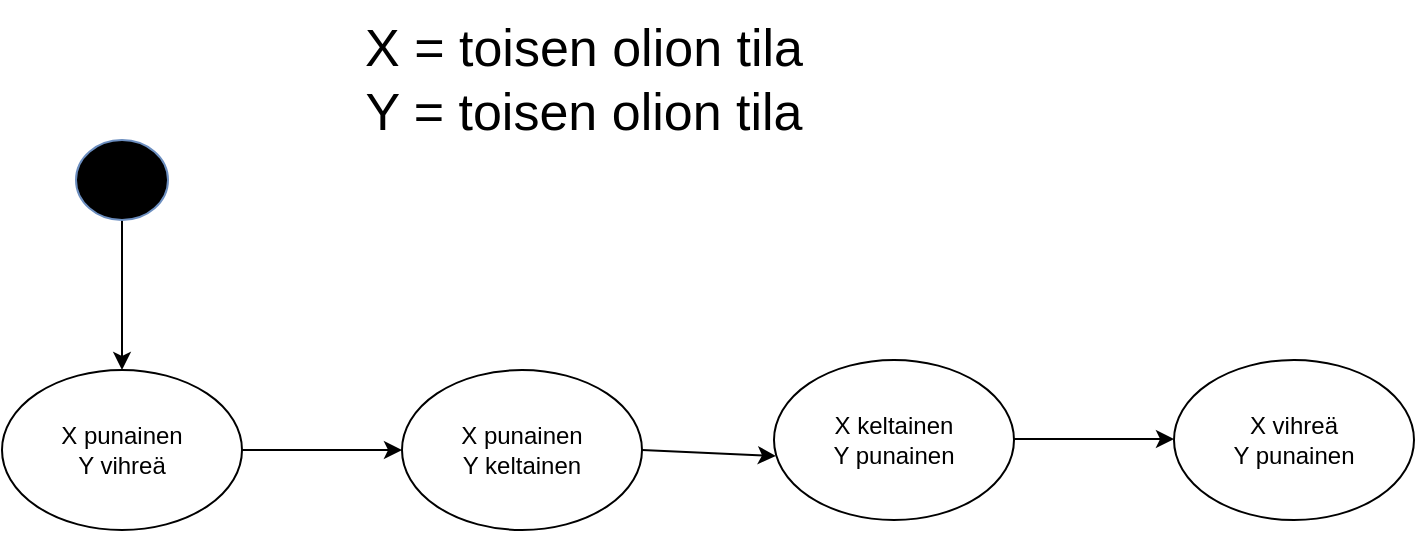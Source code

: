 <mxfile version="24.0.1" type="github">
  <diagram name="Sivu-1" id="sefcnkp7EYTjxuNCk3x6">
    <mxGraphModel dx="2074" dy="1140" grid="1" gridSize="10" guides="1" tooltips="1" connect="1" arrows="1" fold="1" page="1" pageScale="1" pageWidth="827" pageHeight="1169" math="0" shadow="0">
      <root>
        <mxCell id="0" />
        <mxCell id="1" parent="0" />
        <mxCell id="xSMgR-vUP3RUHICCVpKO-1" value="X punainen&lt;div&gt;Y vihreä&lt;/div&gt;" style="ellipse;whiteSpace=wrap;html=1;" vertex="1" parent="1">
          <mxGeometry x="94" y="495" width="120" height="80" as="geometry" />
        </mxCell>
        <mxCell id="xSMgR-vUP3RUHICCVpKO-2" value="X punainen&lt;div&gt;Y keltainen&lt;/div&gt;" style="ellipse;whiteSpace=wrap;html=1;" vertex="1" parent="1">
          <mxGeometry x="294" y="495" width="120" height="80" as="geometry" />
        </mxCell>
        <mxCell id="xSMgR-vUP3RUHICCVpKO-3" value="X keltainen&lt;div&gt;Y punainen&lt;/div&gt;" style="ellipse;whiteSpace=wrap;html=1;" vertex="1" parent="1">
          <mxGeometry x="480" y="490" width="120" height="80" as="geometry" />
        </mxCell>
        <mxCell id="xSMgR-vUP3RUHICCVpKO-5" value="" style="endArrow=classic;html=1;rounded=0;entryX=0.5;entryY=0;entryDx=0;entryDy=0;" edge="1" parent="1" target="xSMgR-vUP3RUHICCVpKO-1">
          <mxGeometry width="50" height="50" relative="1" as="geometry">
            <mxPoint x="154" y="420" as="sourcePoint" />
            <mxPoint x="214" y="365" as="targetPoint" />
          </mxGeometry>
        </mxCell>
        <mxCell id="xSMgR-vUP3RUHICCVpKO-10" value="" style="endArrow=classic;html=1;rounded=0;exitX=1;exitY=0.5;exitDx=0;exitDy=0;entryX=0;entryY=0.5;entryDx=0;entryDy=0;" edge="1" parent="1" source="xSMgR-vUP3RUHICCVpKO-1" target="xSMgR-vUP3RUHICCVpKO-2">
          <mxGeometry width="50" height="50" relative="1" as="geometry">
            <mxPoint x="230" y="530" as="sourcePoint" />
            <mxPoint x="280" y="480" as="targetPoint" />
          </mxGeometry>
        </mxCell>
        <mxCell id="xSMgR-vUP3RUHICCVpKO-12" value="" style="endArrow=classic;html=1;rounded=0;exitX=1;exitY=0.5;exitDx=0;exitDy=0;entryX=0.008;entryY=0.6;entryDx=0;entryDy=0;entryPerimeter=0;" edge="1" parent="1" source="xSMgR-vUP3RUHICCVpKO-2" target="xSMgR-vUP3RUHICCVpKO-3">
          <mxGeometry width="50" height="50" relative="1" as="geometry">
            <mxPoint x="540" y="670" as="sourcePoint" />
            <mxPoint x="490" y="535" as="targetPoint" />
          </mxGeometry>
        </mxCell>
        <mxCell id="xSMgR-vUP3RUHICCVpKO-13" value="&lt;span style=&quot;font-size: 26px;&quot;&gt;X = toisen olion tila&lt;/span&gt;&lt;div&gt;&lt;span style=&quot;font-size: 26px;&quot;&gt;Y = toisen olion tila&lt;/span&gt;&lt;/div&gt;" style="text;html=1;align=center;verticalAlign=middle;whiteSpace=wrap;rounded=0;" vertex="1" parent="1">
          <mxGeometry x="250" y="310" width="270" height="80" as="geometry" />
        </mxCell>
        <mxCell id="xSMgR-vUP3RUHICCVpKO-16" value="X vihreä&lt;div&gt;Y punainen&lt;/div&gt;" style="ellipse;whiteSpace=wrap;html=1;" vertex="1" parent="1">
          <mxGeometry x="680" y="490" width="120" height="80" as="geometry" />
        </mxCell>
        <mxCell id="xSMgR-vUP3RUHICCVpKO-17" value="" style="endArrow=classic;html=1;rounded=0;exitX=1;exitY=0.5;exitDx=0;exitDy=0;entryX=0;entryY=0.5;entryDx=0;entryDy=0;" edge="1" parent="1">
          <mxGeometry width="50" height="50" relative="1" as="geometry">
            <mxPoint x="600" y="529.5" as="sourcePoint" />
            <mxPoint x="680" y="529.5" as="targetPoint" />
          </mxGeometry>
        </mxCell>
        <mxCell id="xSMgR-vUP3RUHICCVpKO-18" value="" style="verticalLabelPosition=bottom;verticalAlign=top;html=1;shape=mxgraph.basic.donut;dx=25;fillColor=#000000;strokeColor=#6c8ebf;" vertex="1" parent="1">
          <mxGeometry x="131" y="380" width="46" height="40" as="geometry" />
        </mxCell>
      </root>
    </mxGraphModel>
  </diagram>
</mxfile>

